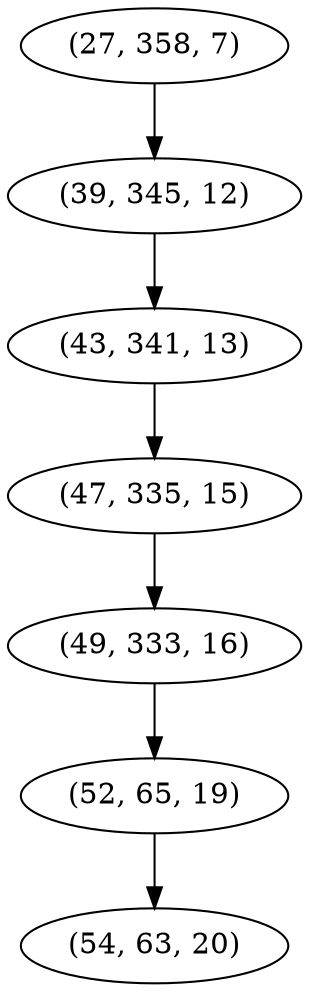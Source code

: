 digraph tree {
    "(27, 358, 7)";
    "(39, 345, 12)";
    "(43, 341, 13)";
    "(47, 335, 15)";
    "(49, 333, 16)";
    "(52, 65, 19)";
    "(54, 63, 20)";
    "(27, 358, 7)" -> "(39, 345, 12)";
    "(39, 345, 12)" -> "(43, 341, 13)";
    "(43, 341, 13)" -> "(47, 335, 15)";
    "(47, 335, 15)" -> "(49, 333, 16)";
    "(49, 333, 16)" -> "(52, 65, 19)";
    "(52, 65, 19)" -> "(54, 63, 20)";
}
